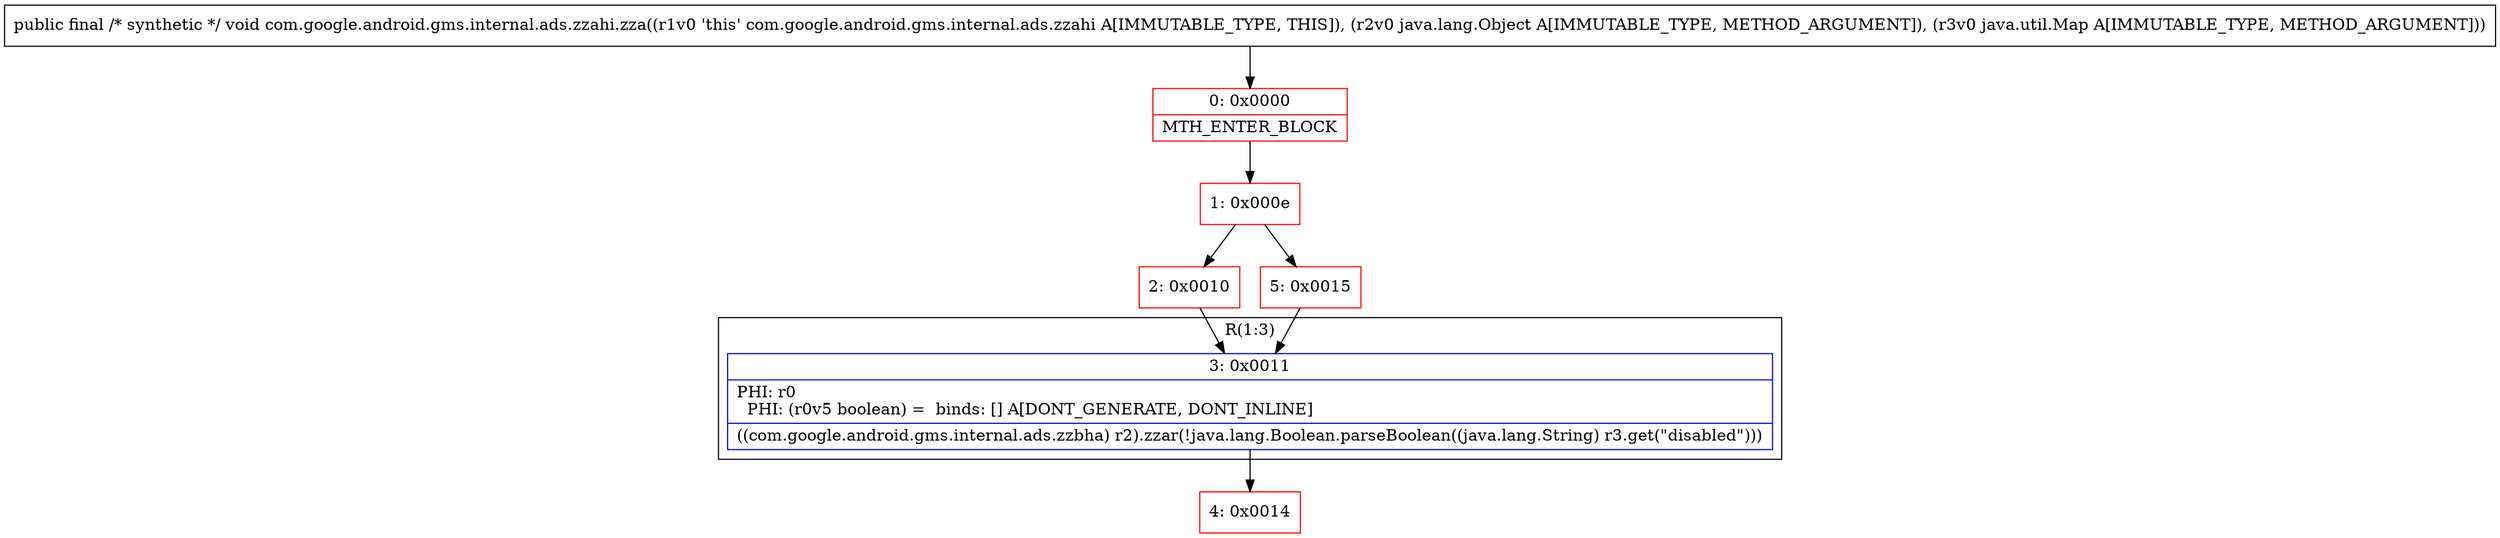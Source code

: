 digraph "CFG forcom.google.android.gms.internal.ads.zzahi.zza(Ljava\/lang\/Object;Ljava\/util\/Map;)V" {
subgraph cluster_Region_617790882 {
label = "R(1:3)";
node [shape=record,color=blue];
Node_3 [shape=record,label="{3\:\ 0x0011|PHI: r0 \l  PHI: (r0v5 boolean) =  binds: [] A[DONT_GENERATE, DONT_INLINE]\l|((com.google.android.gms.internal.ads.zzbha) r2).zzar(!java.lang.Boolean.parseBoolean((java.lang.String) r3.get(\"disabled\")))\l}"];
}
Node_0 [shape=record,color=red,label="{0\:\ 0x0000|MTH_ENTER_BLOCK\l}"];
Node_1 [shape=record,color=red,label="{1\:\ 0x000e}"];
Node_2 [shape=record,color=red,label="{2\:\ 0x0010}"];
Node_4 [shape=record,color=red,label="{4\:\ 0x0014}"];
Node_5 [shape=record,color=red,label="{5\:\ 0x0015}"];
MethodNode[shape=record,label="{public final \/* synthetic *\/ void com.google.android.gms.internal.ads.zzahi.zza((r1v0 'this' com.google.android.gms.internal.ads.zzahi A[IMMUTABLE_TYPE, THIS]), (r2v0 java.lang.Object A[IMMUTABLE_TYPE, METHOD_ARGUMENT]), (r3v0 java.util.Map A[IMMUTABLE_TYPE, METHOD_ARGUMENT])) }"];
MethodNode -> Node_0;
Node_3 -> Node_4;
Node_0 -> Node_1;
Node_1 -> Node_2;
Node_1 -> Node_5;
Node_2 -> Node_3;
Node_5 -> Node_3;
}

